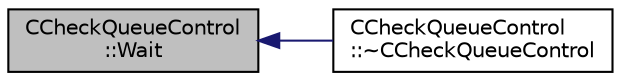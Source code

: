 digraph "CCheckQueueControl::Wait"
{
  edge [fontname="Helvetica",fontsize="10",labelfontname="Helvetica",labelfontsize="10"];
  node [fontname="Helvetica",fontsize="10",shape=record];
  rankdir="LR";
  Node8 [label="CCheckQueueControl\l::Wait",height=0.2,width=0.4,color="black", fillcolor="grey75", style="filled", fontcolor="black"];
  Node8 -> Node9 [dir="back",color="midnightblue",fontsize="10",style="solid",fontname="Helvetica"];
  Node9 [label="CCheckQueueControl\l::~CCheckQueueControl",height=0.2,width=0.4,color="black", fillcolor="white", style="filled",URL="$class_c_check_queue_control.html#afc8a9f044b4559a04ff3569cff5d2f94"];
}

